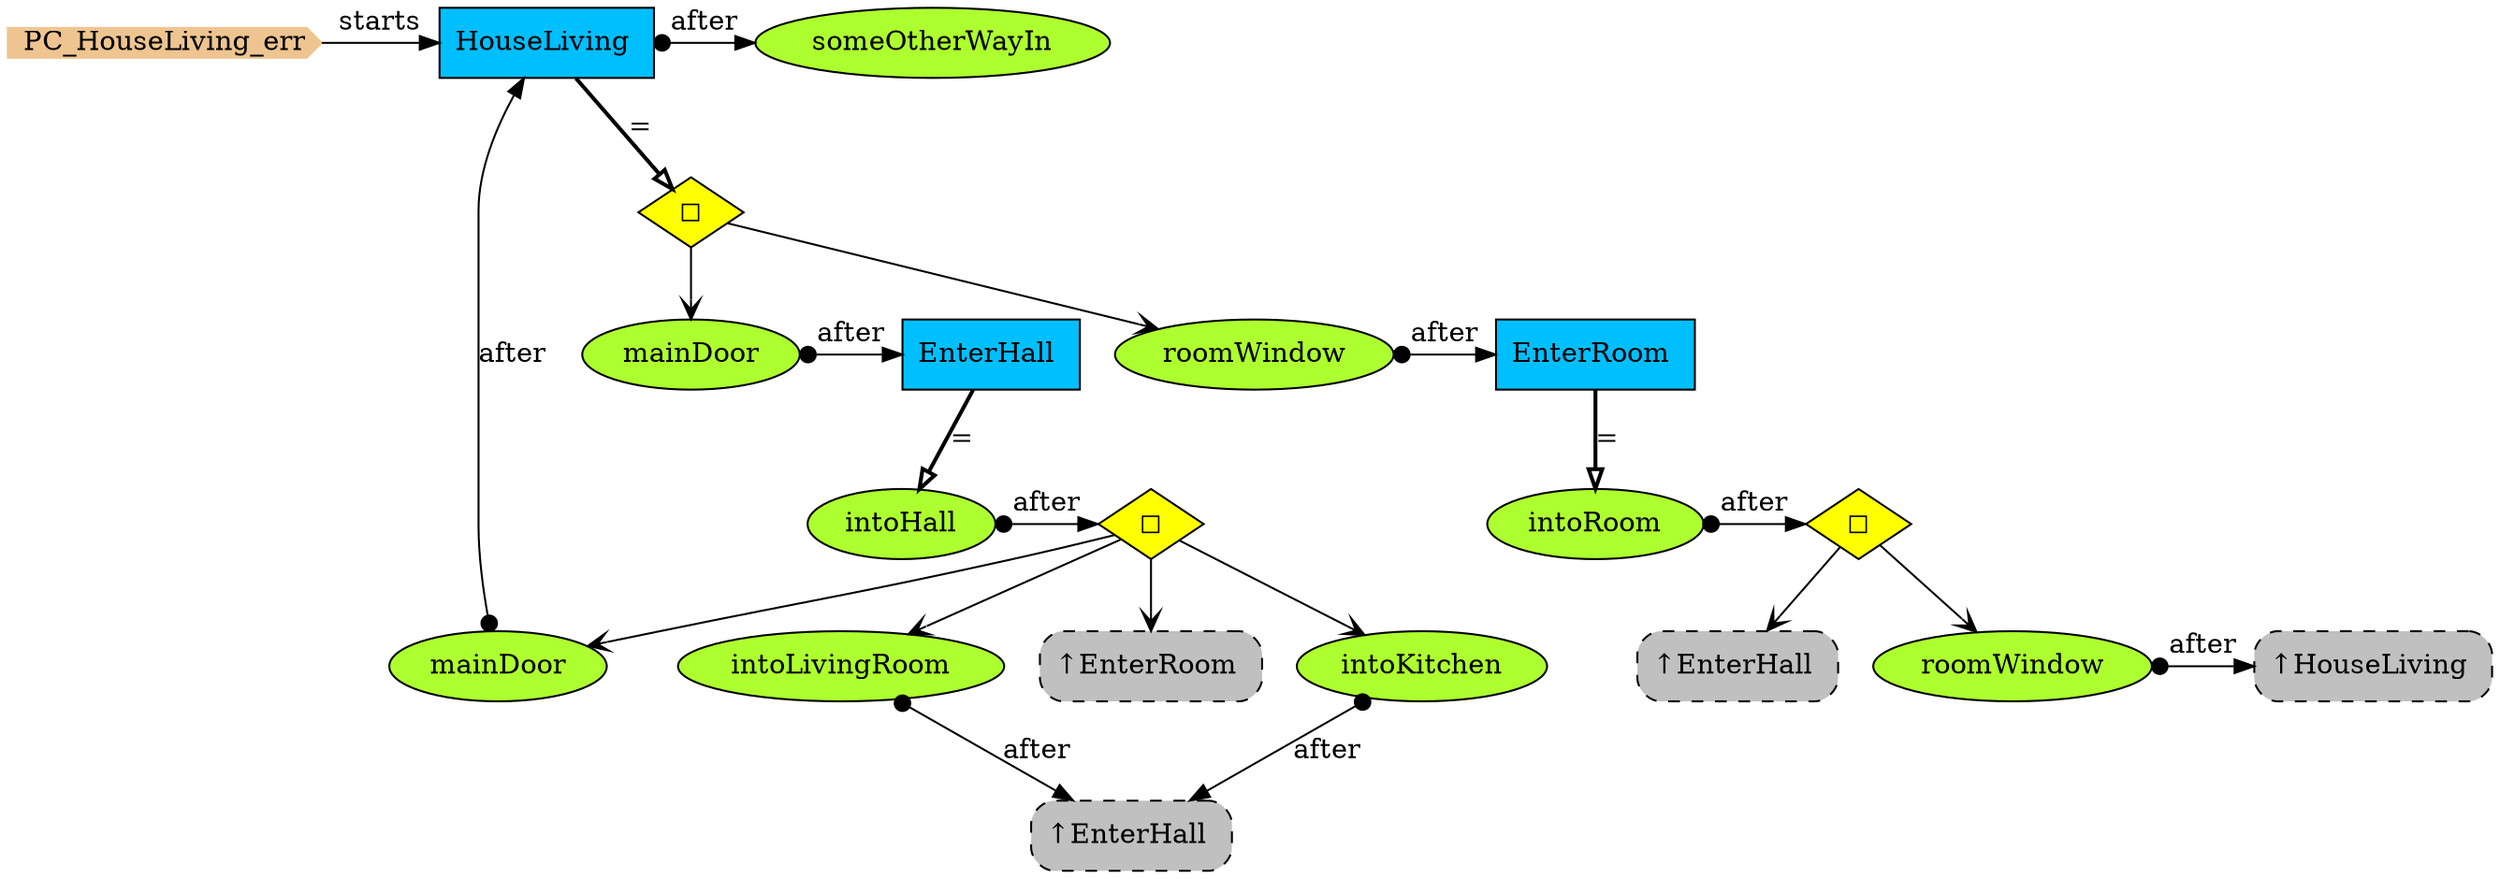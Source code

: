 digraph {

StartN_ [shape = cds,color=burlywood2,style=filled,height=.2,width=.2, label =PC_HouseLiving_err];
OpHouseLiving [shape=diamond,fillcolor=yellow,style=filled,label="◻︎"];
mainDoor [shape=ellipse,fillcolor=greenyellow,style=filled,label="mainDoor"];
intoHall [shape=ellipse,fillcolor=greenyellow,style=filled,label="intoHall"];
EnterRoom [shape=box,fillcolor=deepskyblue,style = filled,label="EnterRoom "];
OpInsideRoom [shape=diamond,fillcolor=yellow,style=filled,label="◻︎"];
intoLivingRoom [shape=ellipse,fillcolor=greenyellow,style=filled,label="intoLivingRoom"];
mainDoor2 [shape=ellipse,fillcolor=greenyellow,style=filled,label="mainDoor"];
RefEnterHall2 [shape=rectangle,fillcolor=gray,style="rounded,filled,dashed",label="↑EnterHall "];
roomWindow2 [shape=ellipse,fillcolor=greenyellow,style=filled,label="roomWindow"];
someOtherWayIn [shape=ellipse,fillcolor=greenyellow,style=filled,label="someOtherWayIn"];
RefHouseLiving [shape=rectangle,fillcolor=gray,style="rounded,filled,dashed",label="↑HouseLiving "];
RefEnterRoom [shape=rectangle,fillcolor=gray,style="rounded,filled,dashed",label="↑EnterRoom "];
RefEnterHall [shape=rectangle,fillcolor=gray,style="rounded,filled,dashed",label="↑EnterHall "];
intoKitchen [shape=ellipse,fillcolor=greenyellow,style=filled,label="intoKitchen"];
intoRoom [shape=ellipse,fillcolor=greenyellow,style=filled,label="intoRoom"];
OpEnterHall [shape=diamond,fillcolor=yellow,style=filled,label="◻︎"];
EnterHall [shape=box,fillcolor=deepskyblue,style = filled,label="EnterHall "];
roomWindow [shape=ellipse,fillcolor=greenyellow,style=filled,label="roomWindow"];
HouseLiving [shape=box,fillcolor=deepskyblue,style = filled,label="HouseLiving "];

{rank=same;someOtherWayIn,HouseLiving}
{rank=same;OpEnterHall,intoHall}
{rank=same;EnterHall,mainDoor}
{rank=same;EnterRoom,roomWindow}
{rank=same;OpInsideRoom,intoRoom}
{rank=same;RefHouseLiving,roomWindow2}
{rank=same;HouseLiving,StartN_}

HouseLiving->someOtherWayIn[arrowtail=dot,dir=both,label="after"];

OpInsideRoom->RefEnterHall2[arrowhead="open"];
OpEnterHall->RefEnterRoom[arrowhead="open"];
intoKitchen->RefEnterHall[arrowtail=dot,dir=both,label="after"];


OpEnterHall->intoKitchen[arrowhead="open"];
intoHall->OpEnterHall[arrowtail=dot,dir=both,label="after"];
mainDoor->EnterHall[arrowtail=dot,dir=both,label="after"];
OpHouseLiving->mainDoor[arrowhead="open"];
OpHouseLiving->roomWindow[arrowhead="open"];
roomWindow->EnterRoom[arrowtail=dot,dir=both,label="after"];
OpEnterHall->intoLivingRoom[arrowhead="open"];
OpEnterHall->mainDoor2[arrowhead="open"];

intoLivingRoom->RefEnterHall[arrowtail=dot,dir=both,label="after"];
mainDoor2->HouseLiving[arrowtail=dot,dir=both,label="after"];
intoRoom->OpInsideRoom[arrowtail=dot,dir=both,label="after"];
OpInsideRoom->roomWindow2[arrowhead="open"];
roomWindow2->RefHouseLiving[arrowtail=dot,dir=both,label="after"];
EnterRoom->intoRoom[arrowhead="onormal",penwidth=2,label="="];
EnterHall->intoHall[arrowhead="onormal",penwidth=2,label="="];
HouseLiving->OpHouseLiving[arrowhead="onormal",penwidth=2,label="="];
StartN_->HouseLiving[label="starts"];
}